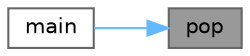 digraph "pop"
{
 // LATEX_PDF_SIZE
  bgcolor="transparent";
  edge [fontname=Helvetica,fontsize=10,labelfontname=Helvetica,labelfontsize=10];
  node [fontname=Helvetica,fontsize=10,shape=box,height=0.2,width=0.4];
  rankdir="RL";
  Node1 [label="pop",height=0.2,width=0.4,color="gray40", fillcolor="grey60", style="filled", fontcolor="black",tooltip="Elimina el primer elemento de la cola."];
  Node1 -> Node2 [dir="back",color="steelblue1",style="solid"];
  Node2 [label="main",height=0.2,width=0.4,color="grey40", fillcolor="white", style="filled",URL="$cola__max_8cpp.html#a0ddf1224851353fc92bfbff6f499fa97",tooltip=" "];
}
